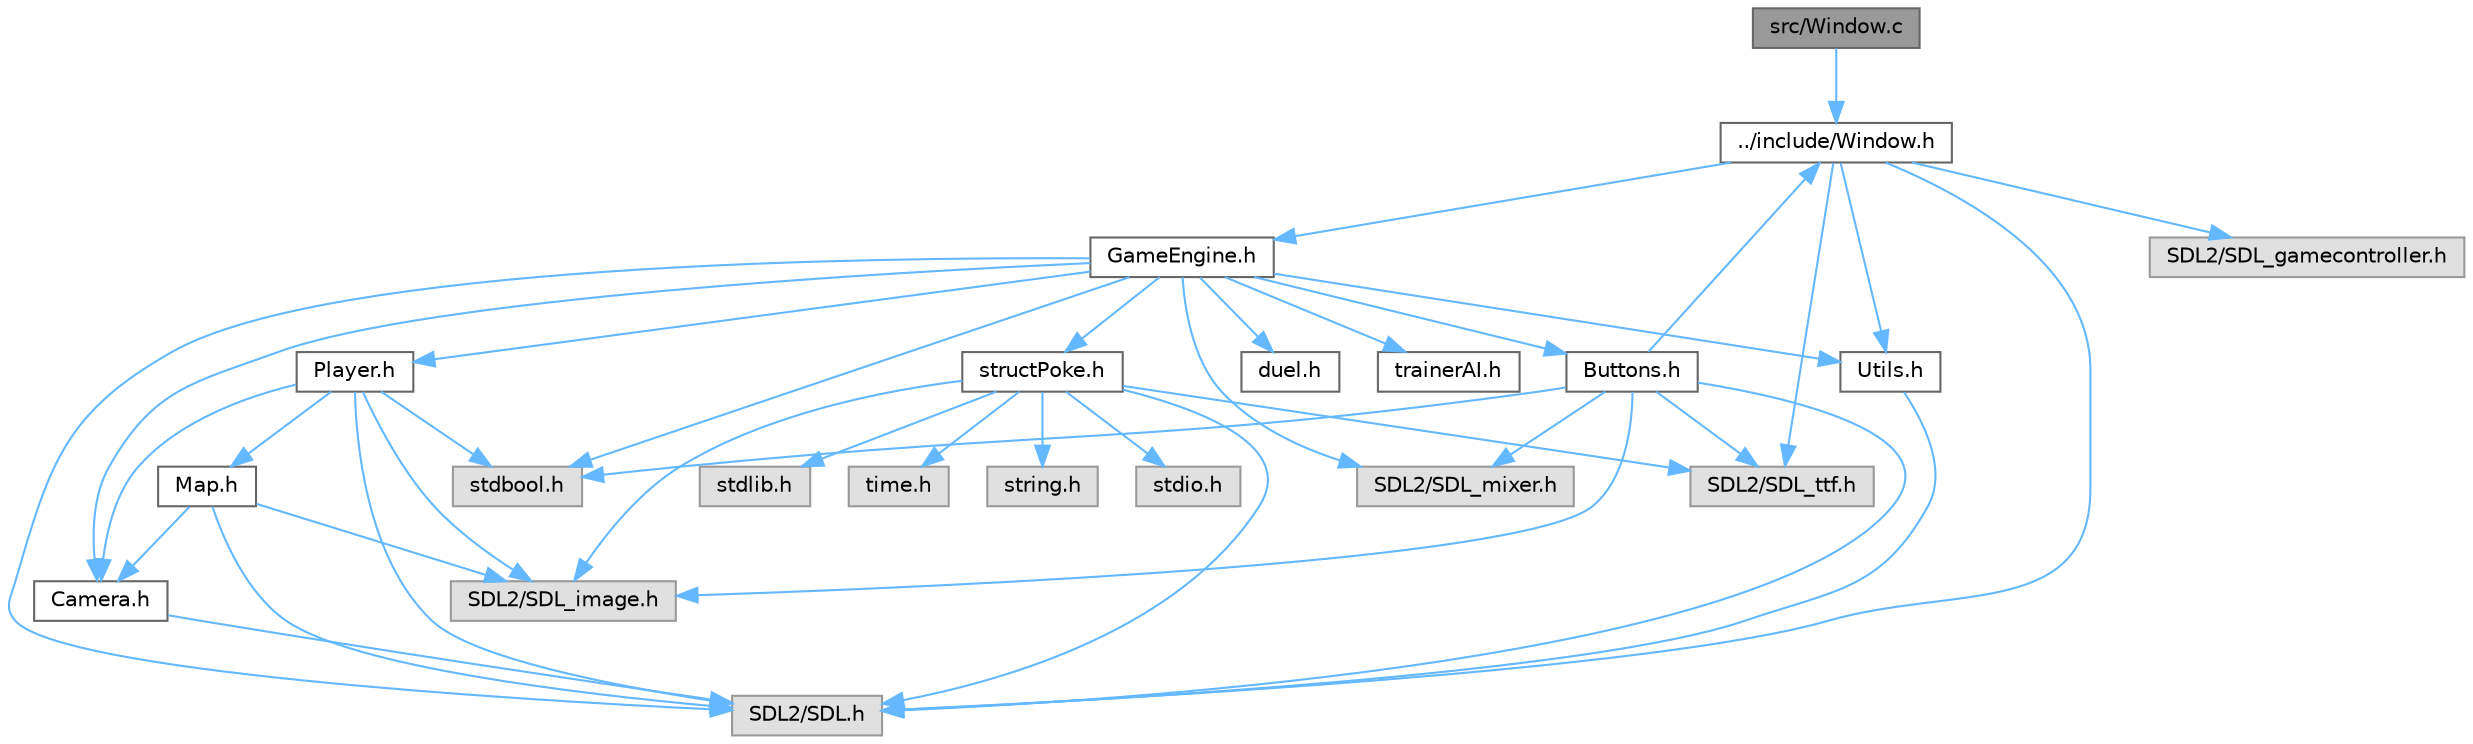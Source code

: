 digraph "src/Window.c"
{
 // LATEX_PDF_SIZE
  bgcolor="transparent";
  edge [fontname=Helvetica,fontsize=10,labelfontname=Helvetica,labelfontsize=10];
  node [fontname=Helvetica,fontsize=10,shape=box,height=0.2,width=0.4];
  Node1 [id="Node000001",label="src/Window.c",height=0.2,width=0.4,color="gray40", fillcolor="grey60", style="filled", fontcolor="black",tooltip=" "];
  Node1 -> Node2 [id="edge40_Node000001_Node000002",color="steelblue1",style="solid",tooltip=" "];
  Node2 [id="Node000002",label="../include/Window.h",height=0.2,width=0.4,color="grey40", fillcolor="white", style="filled",URL="$d3/ded/Window_8h.html",tooltip="Définition et gestion de la fenêtre principale de l'application."];
  Node2 -> Node3 [id="edge41_Node000002_Node000003",color="steelblue1",style="solid",tooltip=" "];
  Node3 [id="Node000003",label="SDL2/SDL.h",height=0.2,width=0.4,color="grey60", fillcolor="#E0E0E0", style="filled",tooltip=" "];
  Node2 -> Node4 [id="edge42_Node000002_Node000004",color="steelblue1",style="solid",tooltip=" "];
  Node4 [id="Node000004",label="SDL2/SDL_ttf.h",height=0.2,width=0.4,color="grey60", fillcolor="#E0E0E0", style="filled",tooltip=" "];
  Node2 -> Node5 [id="edge43_Node000002_Node000005",color="steelblue1",style="solid",tooltip=" "];
  Node5 [id="Node000005",label="SDL2/SDL_gamecontroller.h",height=0.2,width=0.4,color="grey60", fillcolor="#E0E0E0", style="filled",tooltip=" "];
  Node2 -> Node6 [id="edge44_Node000002_Node000006",color="steelblue1",style="solid",tooltip=" "];
  Node6 [id="Node000006",label="GameEngine.h",height=0.2,width=0.4,color="grey40", fillcolor="white", style="filled",URL="$d7/d1f/GameEngine_8h.html",tooltip="Définition et gestion du moteur de jeu."];
  Node6 -> Node3 [id="edge45_Node000006_Node000003",color="steelblue1",style="solid",tooltip=" "];
  Node6 -> Node7 [id="edge46_Node000006_Node000007",color="steelblue1",style="solid",tooltip=" "];
  Node7 [id="Node000007",label="SDL2/SDL_mixer.h",height=0.2,width=0.4,color="grey60", fillcolor="#E0E0E0", style="filled",tooltip=" "];
  Node6 -> Node8 [id="edge47_Node000006_Node000008",color="steelblue1",style="solid",tooltip=" "];
  Node8 [id="Node000008",label="stdbool.h",height=0.2,width=0.4,color="grey60", fillcolor="#E0E0E0", style="filled",tooltip=" "];
  Node6 -> Node9 [id="edge48_Node000006_Node000009",color="steelblue1",style="solid",tooltip=" "];
  Node9 [id="Node000009",label="structPoke.h",height=0.2,width=0.4,color="grey40", fillcolor="white", style="filled",URL="$da/d71/structPoke_8h.html",tooltip=" "];
  Node9 -> Node10 [id="edge49_Node000009_Node000010",color="steelblue1",style="solid",tooltip=" "];
  Node10 [id="Node000010",label="stdio.h",height=0.2,width=0.4,color="grey60", fillcolor="#E0E0E0", style="filled",tooltip=" "];
  Node9 -> Node11 [id="edge50_Node000009_Node000011",color="steelblue1",style="solid",tooltip=" "];
  Node11 [id="Node000011",label="stdlib.h",height=0.2,width=0.4,color="grey60", fillcolor="#E0E0E0", style="filled",tooltip=" "];
  Node9 -> Node12 [id="edge51_Node000009_Node000012",color="steelblue1",style="solid",tooltip=" "];
  Node12 [id="Node000012",label="time.h",height=0.2,width=0.4,color="grey60", fillcolor="#E0E0E0", style="filled",tooltip=" "];
  Node9 -> Node13 [id="edge52_Node000009_Node000013",color="steelblue1",style="solid",tooltip=" "];
  Node13 [id="Node000013",label="string.h",height=0.2,width=0.4,color="grey60", fillcolor="#E0E0E0", style="filled",tooltip=" "];
  Node9 -> Node3 [id="edge53_Node000009_Node000003",color="steelblue1",style="solid",tooltip=" "];
  Node9 -> Node14 [id="edge54_Node000009_Node000014",color="steelblue1",style="solid",tooltip=" "];
  Node14 [id="Node000014",label="SDL2/SDL_image.h",height=0.2,width=0.4,color="grey60", fillcolor="#E0E0E0", style="filled",tooltip=" "];
  Node9 -> Node4 [id="edge55_Node000009_Node000004",color="steelblue1",style="solid",tooltip=" "];
  Node6 -> Node15 [id="edge56_Node000006_Node000015",color="steelblue1",style="solid",tooltip=" "];
  Node15 [id="Node000015",label="duel.h",height=0.2,width=0.4,color="grey40", fillcolor="white", style="filled",URL="$d6/d8e/duel_8h.html",tooltip="Gestion des duels dans le style de \"Pokémon\" : système de tour par tour avec 2 équipes opposées."];
  Node6 -> Node16 [id="edge57_Node000006_Node000016",color="steelblue1",style="solid",tooltip=" "];
  Node16 [id="Node000016",label="trainerAI.h",height=0.2,width=0.4,color="grey40", fillcolor="white", style="filled",URL="$df/d27/trainerAI_8h.html",tooltip=" "];
  Node6 -> Node17 [id="edge58_Node000006_Node000017",color="steelblue1",style="solid",tooltip=" "];
  Node17 [id="Node000017",label="Camera.h",height=0.2,width=0.4,color="grey40", fillcolor="white", style="filled",URL="$dd/de4/Camera_8h.html",tooltip="Gestion de la caméra pour le défilement de la vue du jeu."];
  Node17 -> Node3 [id="edge59_Node000017_Node000003",color="steelblue1",style="solid",tooltip=" "];
  Node6 -> Node18 [id="edge60_Node000006_Node000018",color="steelblue1",style="solid",tooltip=" "];
  Node18 [id="Node000018",label="Player.h",height=0.2,width=0.4,color="grey40", fillcolor="white", style="filled",URL="$da/dbf/Player_8h.html",tooltip=" "];
  Node18 -> Node3 [id="edge61_Node000018_Node000003",color="steelblue1",style="solid",tooltip=" "];
  Node18 -> Node14 [id="edge62_Node000018_Node000014",color="steelblue1",style="solid",tooltip=" "];
  Node18 -> Node19 [id="edge63_Node000018_Node000019",color="steelblue1",style="solid",tooltip=" "];
  Node19 [id="Node000019",label="Map.h",height=0.2,width=0.4,color="grey40", fillcolor="white", style="filled",URL="$df/d79/Map_8h.html",tooltip=" "];
  Node19 -> Node3 [id="edge64_Node000019_Node000003",color="steelblue1",style="solid",tooltip=" "];
  Node19 -> Node14 [id="edge65_Node000019_Node000014",color="steelblue1",style="solid",tooltip=" "];
  Node19 -> Node17 [id="edge66_Node000019_Node000017",color="steelblue1",style="solid",tooltip=" "];
  Node18 -> Node17 [id="edge67_Node000018_Node000017",color="steelblue1",style="solid",tooltip=" "];
  Node18 -> Node8 [id="edge68_Node000018_Node000008",color="steelblue1",style="solid",tooltip=" "];
  Node6 -> Node20 [id="edge69_Node000006_Node000020",color="steelblue1",style="solid",tooltip=" "];
  Node20 [id="Node000020",label="Utils.h",height=0.2,width=0.4,color="grey40", fillcolor="white", style="filled",URL="$d9/ded/Utils_8h.html",tooltip="Fonctions utilitaires pour l'application."];
  Node20 -> Node3 [id="edge70_Node000020_Node000003",color="steelblue1",style="solid",tooltip=" "];
  Node6 -> Node21 [id="edge71_Node000006_Node000021",color="steelblue1",style="solid",tooltip=" "];
  Node21 [id="Node000021",label="Buttons.h",height=0.2,width=0.4,color="grey40", fillcolor="white", style="filled",URL="$d3/d70/Buttons_8h.html",tooltip="Gestion des boutons et curseurs pour l'application."];
  Node21 -> Node3 [id="edge72_Node000021_Node000003",color="steelblue1",style="solid",tooltip=" "];
  Node21 -> Node14 [id="edge73_Node000021_Node000014",color="steelblue1",style="solid",tooltip=" "];
  Node21 -> Node4 [id="edge74_Node000021_Node000004",color="steelblue1",style="solid",tooltip=" "];
  Node21 -> Node7 [id="edge75_Node000021_Node000007",color="steelblue1",style="solid",tooltip=" "];
  Node21 -> Node8 [id="edge76_Node000021_Node000008",color="steelblue1",style="solid",tooltip=" "];
  Node21 -> Node2 [id="edge77_Node000021_Node000002",color="steelblue1",style="solid",tooltip=" "];
  Node2 -> Node20 [id="edge78_Node000002_Node000020",color="steelblue1",style="solid",tooltip=" "];
}
